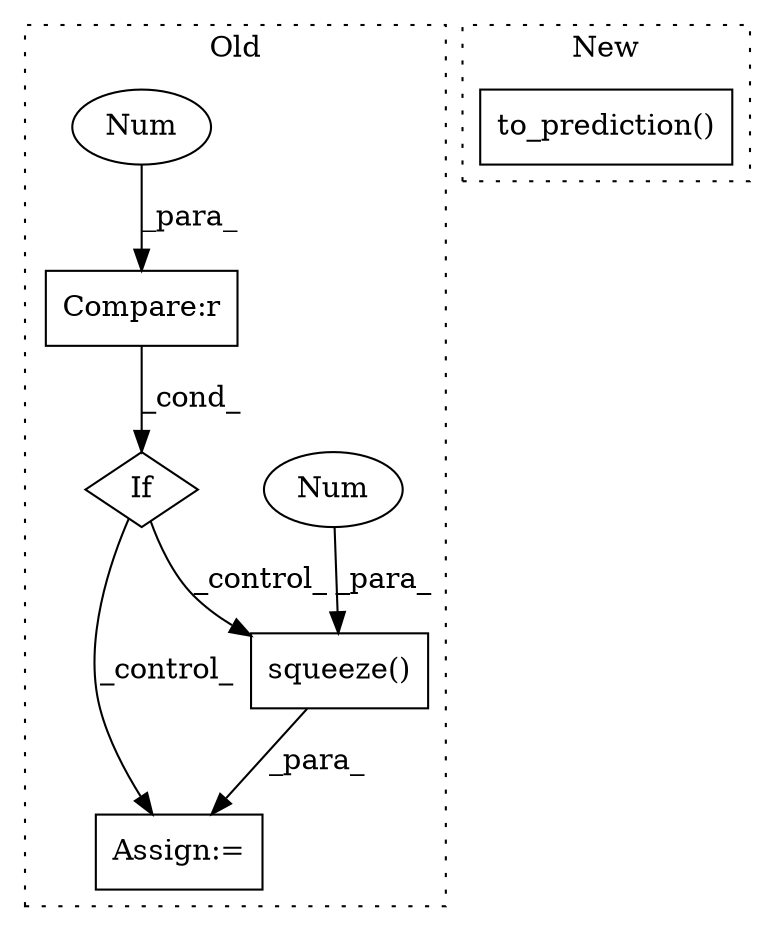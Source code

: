 digraph G {
subgraph cluster0 {
1 [label="squeeze()" a="75" s="9551,9567" l="15,1" shape="box"];
3 [label="If" a="96" s="9509" l="3" shape="diamond"];
4 [label="Compare:r" a="40" s="9512" l="16" shape="box"];
5 [label="Num" a="76" s="9566" l="1" shape="ellipse"];
6 [label="Num" a="76" s="9527" l="1" shape="ellipse"];
7 [label="Assign:=" a="68" s="9548" l="3" shape="box"];
label = "Old";
style="dotted";
}
subgraph cluster1 {
2 [label="to_prediction()" a="75" s="8007,8032" l="19,1" shape="box"];
label = "New";
style="dotted";
}
1 -> 7 [label="_para_"];
3 -> 1 [label="_control_"];
3 -> 7 [label="_control_"];
4 -> 3 [label="_cond_"];
5 -> 1 [label="_para_"];
6 -> 4 [label="_para_"];
}
